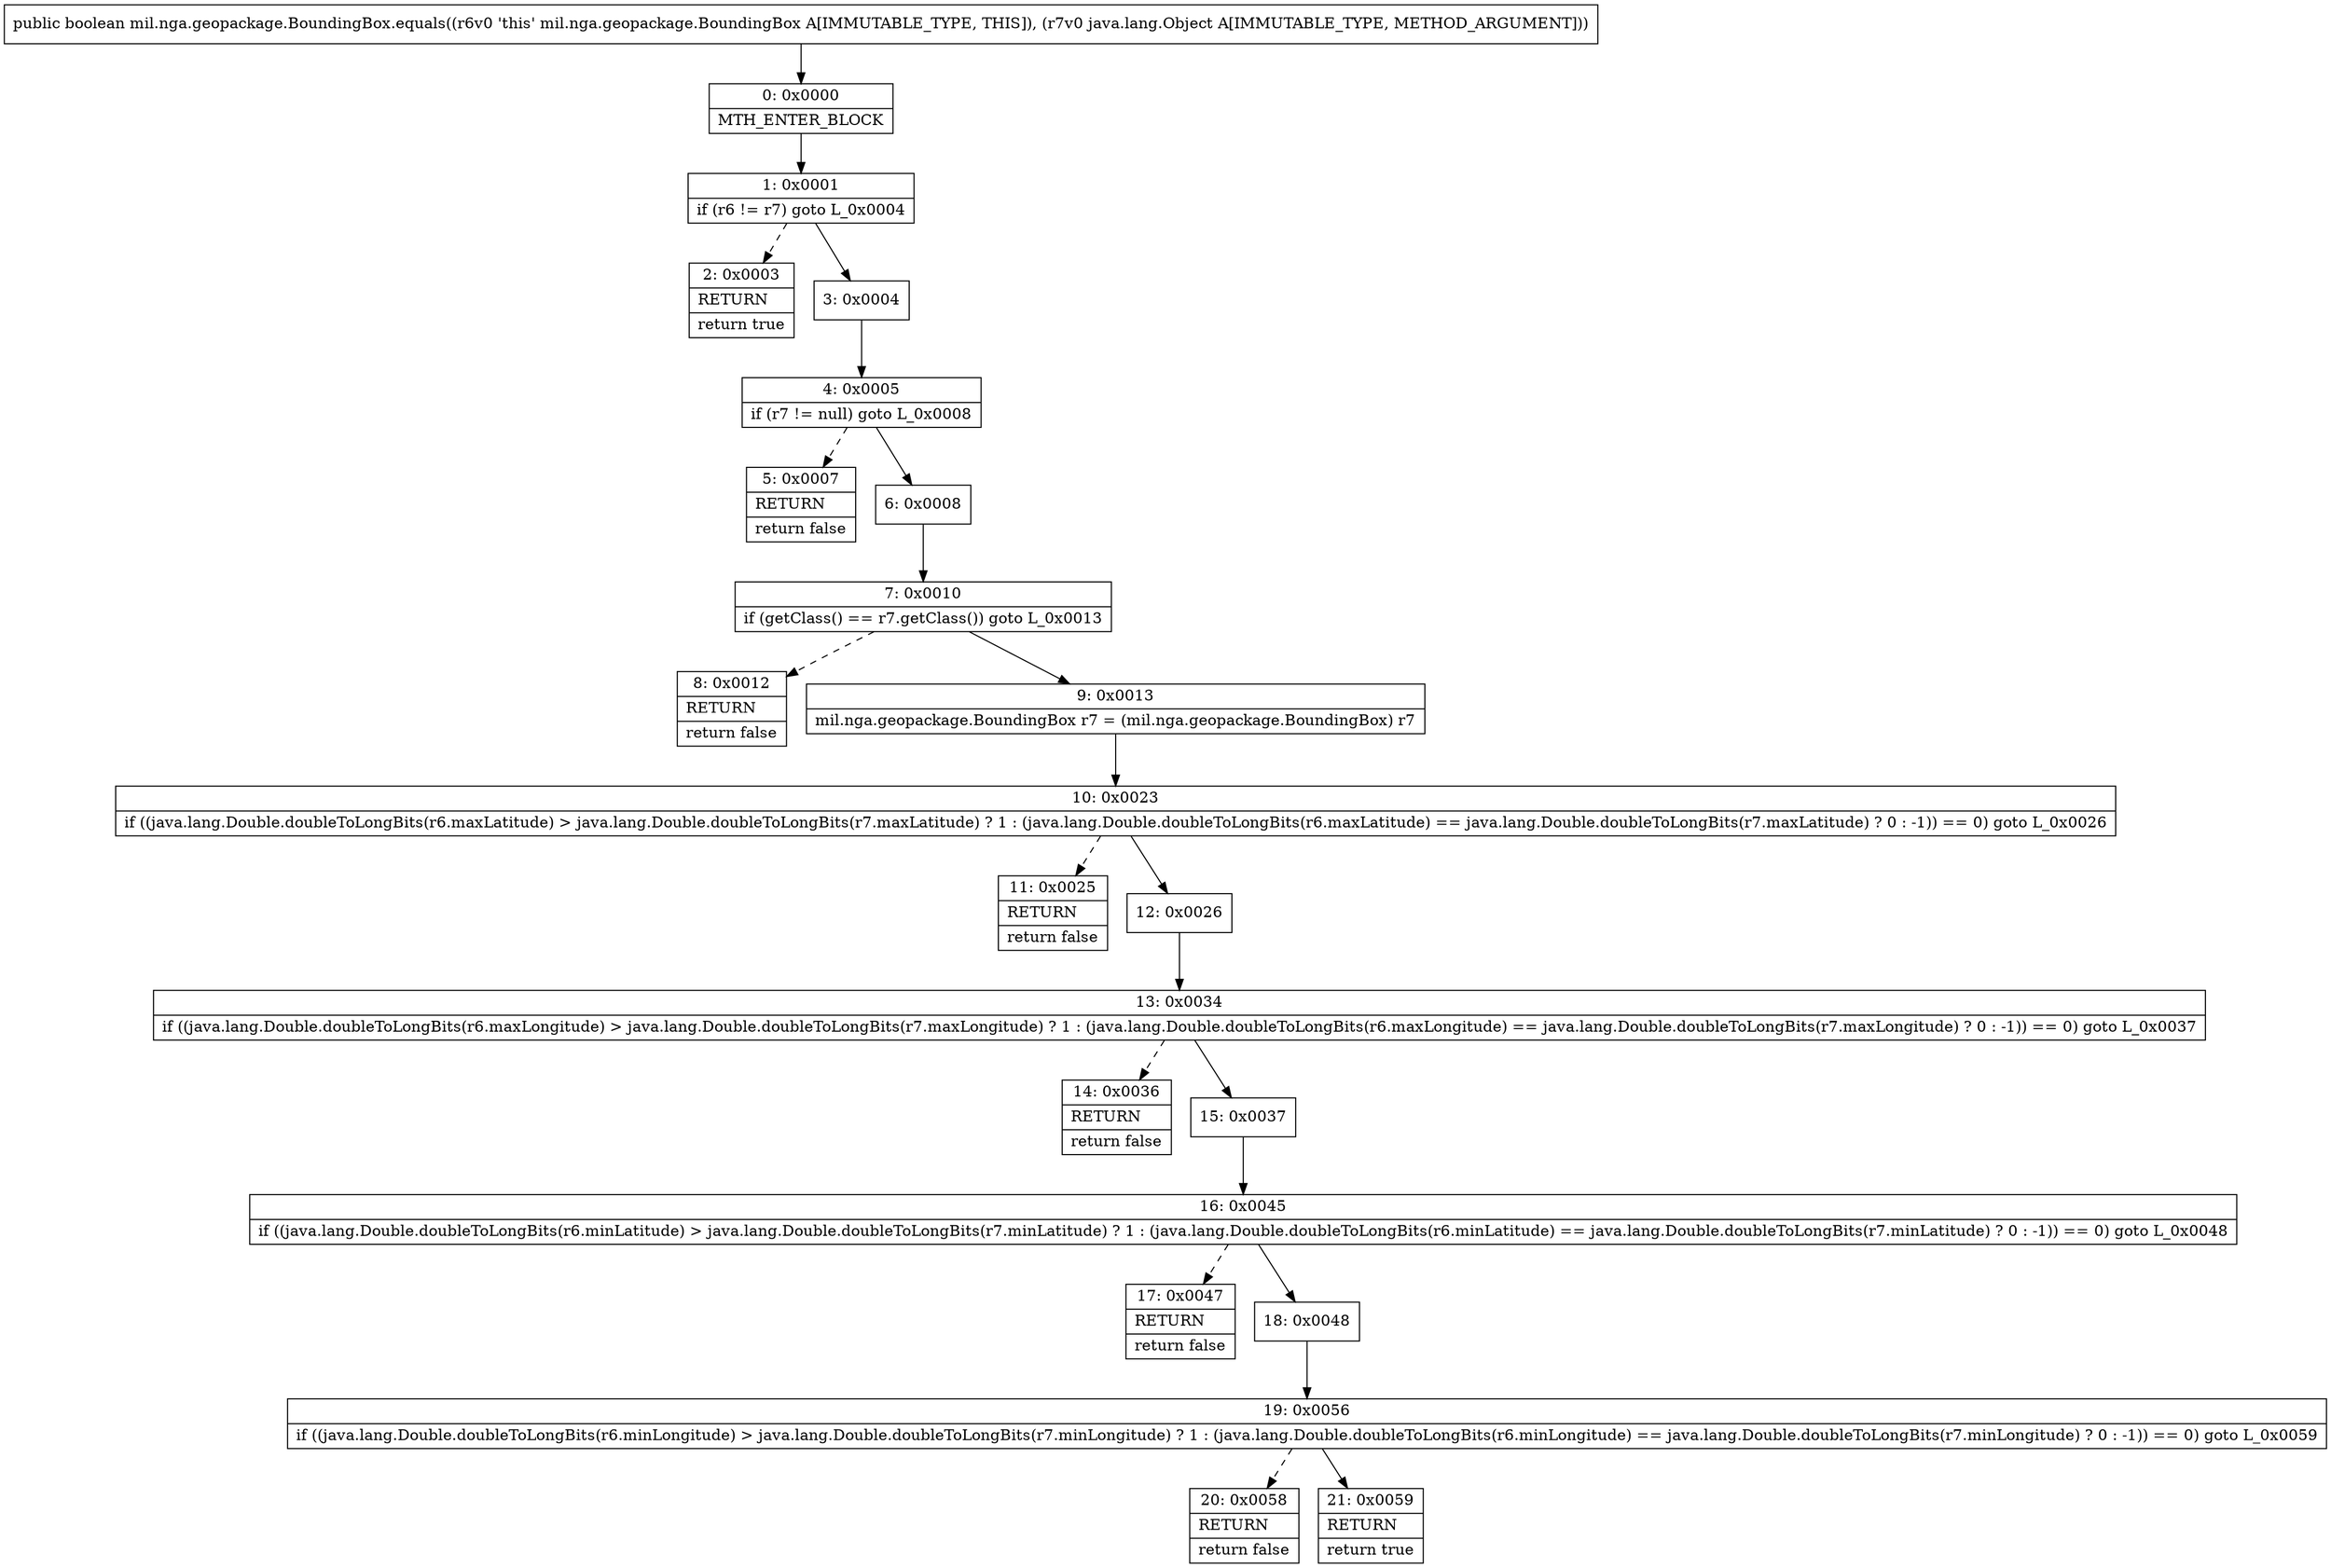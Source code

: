 digraph "CFG formil.nga.geopackage.BoundingBox.equals(Ljava\/lang\/Object;)Z" {
Node_0 [shape=record,label="{0\:\ 0x0000|MTH_ENTER_BLOCK\l}"];
Node_1 [shape=record,label="{1\:\ 0x0001|if (r6 != r7) goto L_0x0004\l}"];
Node_2 [shape=record,label="{2\:\ 0x0003|RETURN\l|return true\l}"];
Node_3 [shape=record,label="{3\:\ 0x0004}"];
Node_4 [shape=record,label="{4\:\ 0x0005|if (r7 != null) goto L_0x0008\l}"];
Node_5 [shape=record,label="{5\:\ 0x0007|RETURN\l|return false\l}"];
Node_6 [shape=record,label="{6\:\ 0x0008}"];
Node_7 [shape=record,label="{7\:\ 0x0010|if (getClass() == r7.getClass()) goto L_0x0013\l}"];
Node_8 [shape=record,label="{8\:\ 0x0012|RETURN\l|return false\l}"];
Node_9 [shape=record,label="{9\:\ 0x0013|mil.nga.geopackage.BoundingBox r7 = (mil.nga.geopackage.BoundingBox) r7\l}"];
Node_10 [shape=record,label="{10\:\ 0x0023|if ((java.lang.Double.doubleToLongBits(r6.maxLatitude) \> java.lang.Double.doubleToLongBits(r7.maxLatitude) ? 1 : (java.lang.Double.doubleToLongBits(r6.maxLatitude) == java.lang.Double.doubleToLongBits(r7.maxLatitude) ? 0 : \-1)) == 0) goto L_0x0026\l}"];
Node_11 [shape=record,label="{11\:\ 0x0025|RETURN\l|return false\l}"];
Node_12 [shape=record,label="{12\:\ 0x0026}"];
Node_13 [shape=record,label="{13\:\ 0x0034|if ((java.lang.Double.doubleToLongBits(r6.maxLongitude) \> java.lang.Double.doubleToLongBits(r7.maxLongitude) ? 1 : (java.lang.Double.doubleToLongBits(r6.maxLongitude) == java.lang.Double.doubleToLongBits(r7.maxLongitude) ? 0 : \-1)) == 0) goto L_0x0037\l}"];
Node_14 [shape=record,label="{14\:\ 0x0036|RETURN\l|return false\l}"];
Node_15 [shape=record,label="{15\:\ 0x0037}"];
Node_16 [shape=record,label="{16\:\ 0x0045|if ((java.lang.Double.doubleToLongBits(r6.minLatitude) \> java.lang.Double.doubleToLongBits(r7.minLatitude) ? 1 : (java.lang.Double.doubleToLongBits(r6.minLatitude) == java.lang.Double.doubleToLongBits(r7.minLatitude) ? 0 : \-1)) == 0) goto L_0x0048\l}"];
Node_17 [shape=record,label="{17\:\ 0x0047|RETURN\l|return false\l}"];
Node_18 [shape=record,label="{18\:\ 0x0048}"];
Node_19 [shape=record,label="{19\:\ 0x0056|if ((java.lang.Double.doubleToLongBits(r6.minLongitude) \> java.lang.Double.doubleToLongBits(r7.minLongitude) ? 1 : (java.lang.Double.doubleToLongBits(r6.minLongitude) == java.lang.Double.doubleToLongBits(r7.minLongitude) ? 0 : \-1)) == 0) goto L_0x0059\l}"];
Node_20 [shape=record,label="{20\:\ 0x0058|RETURN\l|return false\l}"];
Node_21 [shape=record,label="{21\:\ 0x0059|RETURN\l|return true\l}"];
MethodNode[shape=record,label="{public boolean mil.nga.geopackage.BoundingBox.equals((r6v0 'this' mil.nga.geopackage.BoundingBox A[IMMUTABLE_TYPE, THIS]), (r7v0 java.lang.Object A[IMMUTABLE_TYPE, METHOD_ARGUMENT])) }"];
MethodNode -> Node_0;
Node_0 -> Node_1;
Node_1 -> Node_2[style=dashed];
Node_1 -> Node_3;
Node_3 -> Node_4;
Node_4 -> Node_5[style=dashed];
Node_4 -> Node_6;
Node_6 -> Node_7;
Node_7 -> Node_8[style=dashed];
Node_7 -> Node_9;
Node_9 -> Node_10;
Node_10 -> Node_11[style=dashed];
Node_10 -> Node_12;
Node_12 -> Node_13;
Node_13 -> Node_14[style=dashed];
Node_13 -> Node_15;
Node_15 -> Node_16;
Node_16 -> Node_17[style=dashed];
Node_16 -> Node_18;
Node_18 -> Node_19;
Node_19 -> Node_20[style=dashed];
Node_19 -> Node_21;
}

